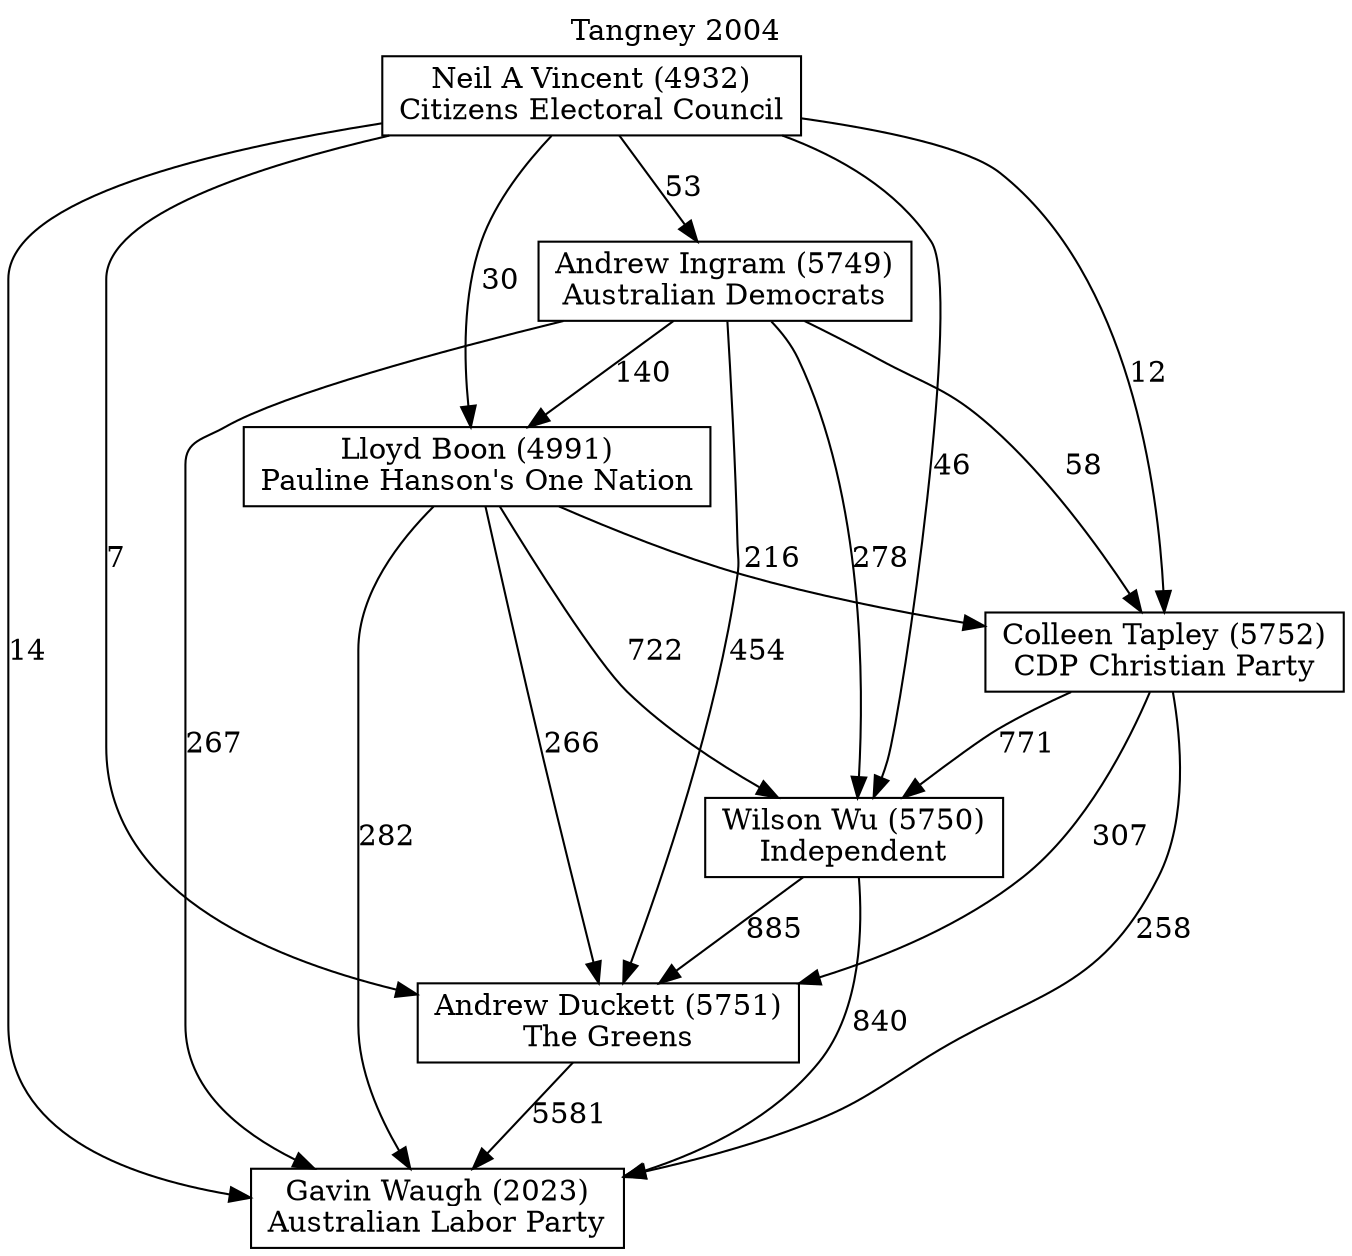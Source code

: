 // House preference flow
digraph "Gavin Waugh (2023)_Tangney_2004" {
	graph [label="Tangney 2004" labelloc=t mclimit=10]
	node [shape=box]
	"Gavin Waugh (2023)" [label="Gavin Waugh (2023)
Australian Labor Party"]
	"Andrew Duckett (5751)" [label="Andrew Duckett (5751)
The Greens"]
	"Wilson Wu (5750)" [label="Wilson Wu (5750)
Independent"]
	"Colleen Tapley (5752)" [label="Colleen Tapley (5752)
CDP Christian Party"]
	"Lloyd Boon (4991)" [label="Lloyd Boon (4991)
Pauline Hanson's One Nation"]
	"Andrew Ingram (5749)" [label="Andrew Ingram (5749)
Australian Democrats"]
	"Neil A Vincent (4932)" [label="Neil A Vincent (4932)
Citizens Electoral Council"]
	"Andrew Duckett (5751)" -> "Gavin Waugh (2023)" [label=5581]
	"Wilson Wu (5750)" -> "Andrew Duckett (5751)" [label=885]
	"Colleen Tapley (5752)" -> "Wilson Wu (5750)" [label=771]
	"Lloyd Boon (4991)" -> "Colleen Tapley (5752)" [label=216]
	"Andrew Ingram (5749)" -> "Lloyd Boon (4991)" [label=140]
	"Neil A Vincent (4932)" -> "Andrew Ingram (5749)" [label=53]
	"Wilson Wu (5750)" -> "Gavin Waugh (2023)" [label=840]
	"Colleen Tapley (5752)" -> "Gavin Waugh (2023)" [label=258]
	"Lloyd Boon (4991)" -> "Gavin Waugh (2023)" [label=282]
	"Andrew Ingram (5749)" -> "Gavin Waugh (2023)" [label=267]
	"Neil A Vincent (4932)" -> "Gavin Waugh (2023)" [label=14]
	"Neil A Vincent (4932)" -> "Lloyd Boon (4991)" [label=30]
	"Andrew Ingram (5749)" -> "Colleen Tapley (5752)" [label=58]
	"Neil A Vincent (4932)" -> "Colleen Tapley (5752)" [label=12]
	"Lloyd Boon (4991)" -> "Wilson Wu (5750)" [label=722]
	"Andrew Ingram (5749)" -> "Wilson Wu (5750)" [label=278]
	"Neil A Vincent (4932)" -> "Wilson Wu (5750)" [label=46]
	"Colleen Tapley (5752)" -> "Andrew Duckett (5751)" [label=307]
	"Lloyd Boon (4991)" -> "Andrew Duckett (5751)" [label=266]
	"Andrew Ingram (5749)" -> "Andrew Duckett (5751)" [label=454]
	"Neil A Vincent (4932)" -> "Andrew Duckett (5751)" [label=7]
}

